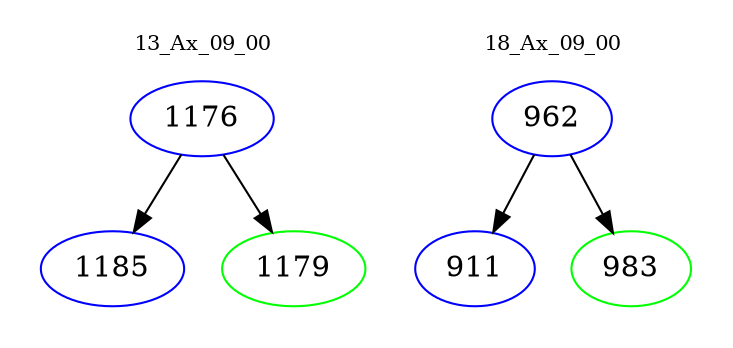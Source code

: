 digraph{
subgraph cluster_0 {
color = white
label = "13_Ax_09_00";
fontsize=10;
T0_1176 [label="1176", color="blue"]
T0_1176 -> T0_1185 [color="black"]
T0_1185 [label="1185", color="blue"]
T0_1176 -> T0_1179 [color="black"]
T0_1179 [label="1179", color="green"]
}
subgraph cluster_1 {
color = white
label = "18_Ax_09_00";
fontsize=10;
T1_962 [label="962", color="blue"]
T1_962 -> T1_911 [color="black"]
T1_911 [label="911", color="blue"]
T1_962 -> T1_983 [color="black"]
T1_983 [label="983", color="green"]
}
}
